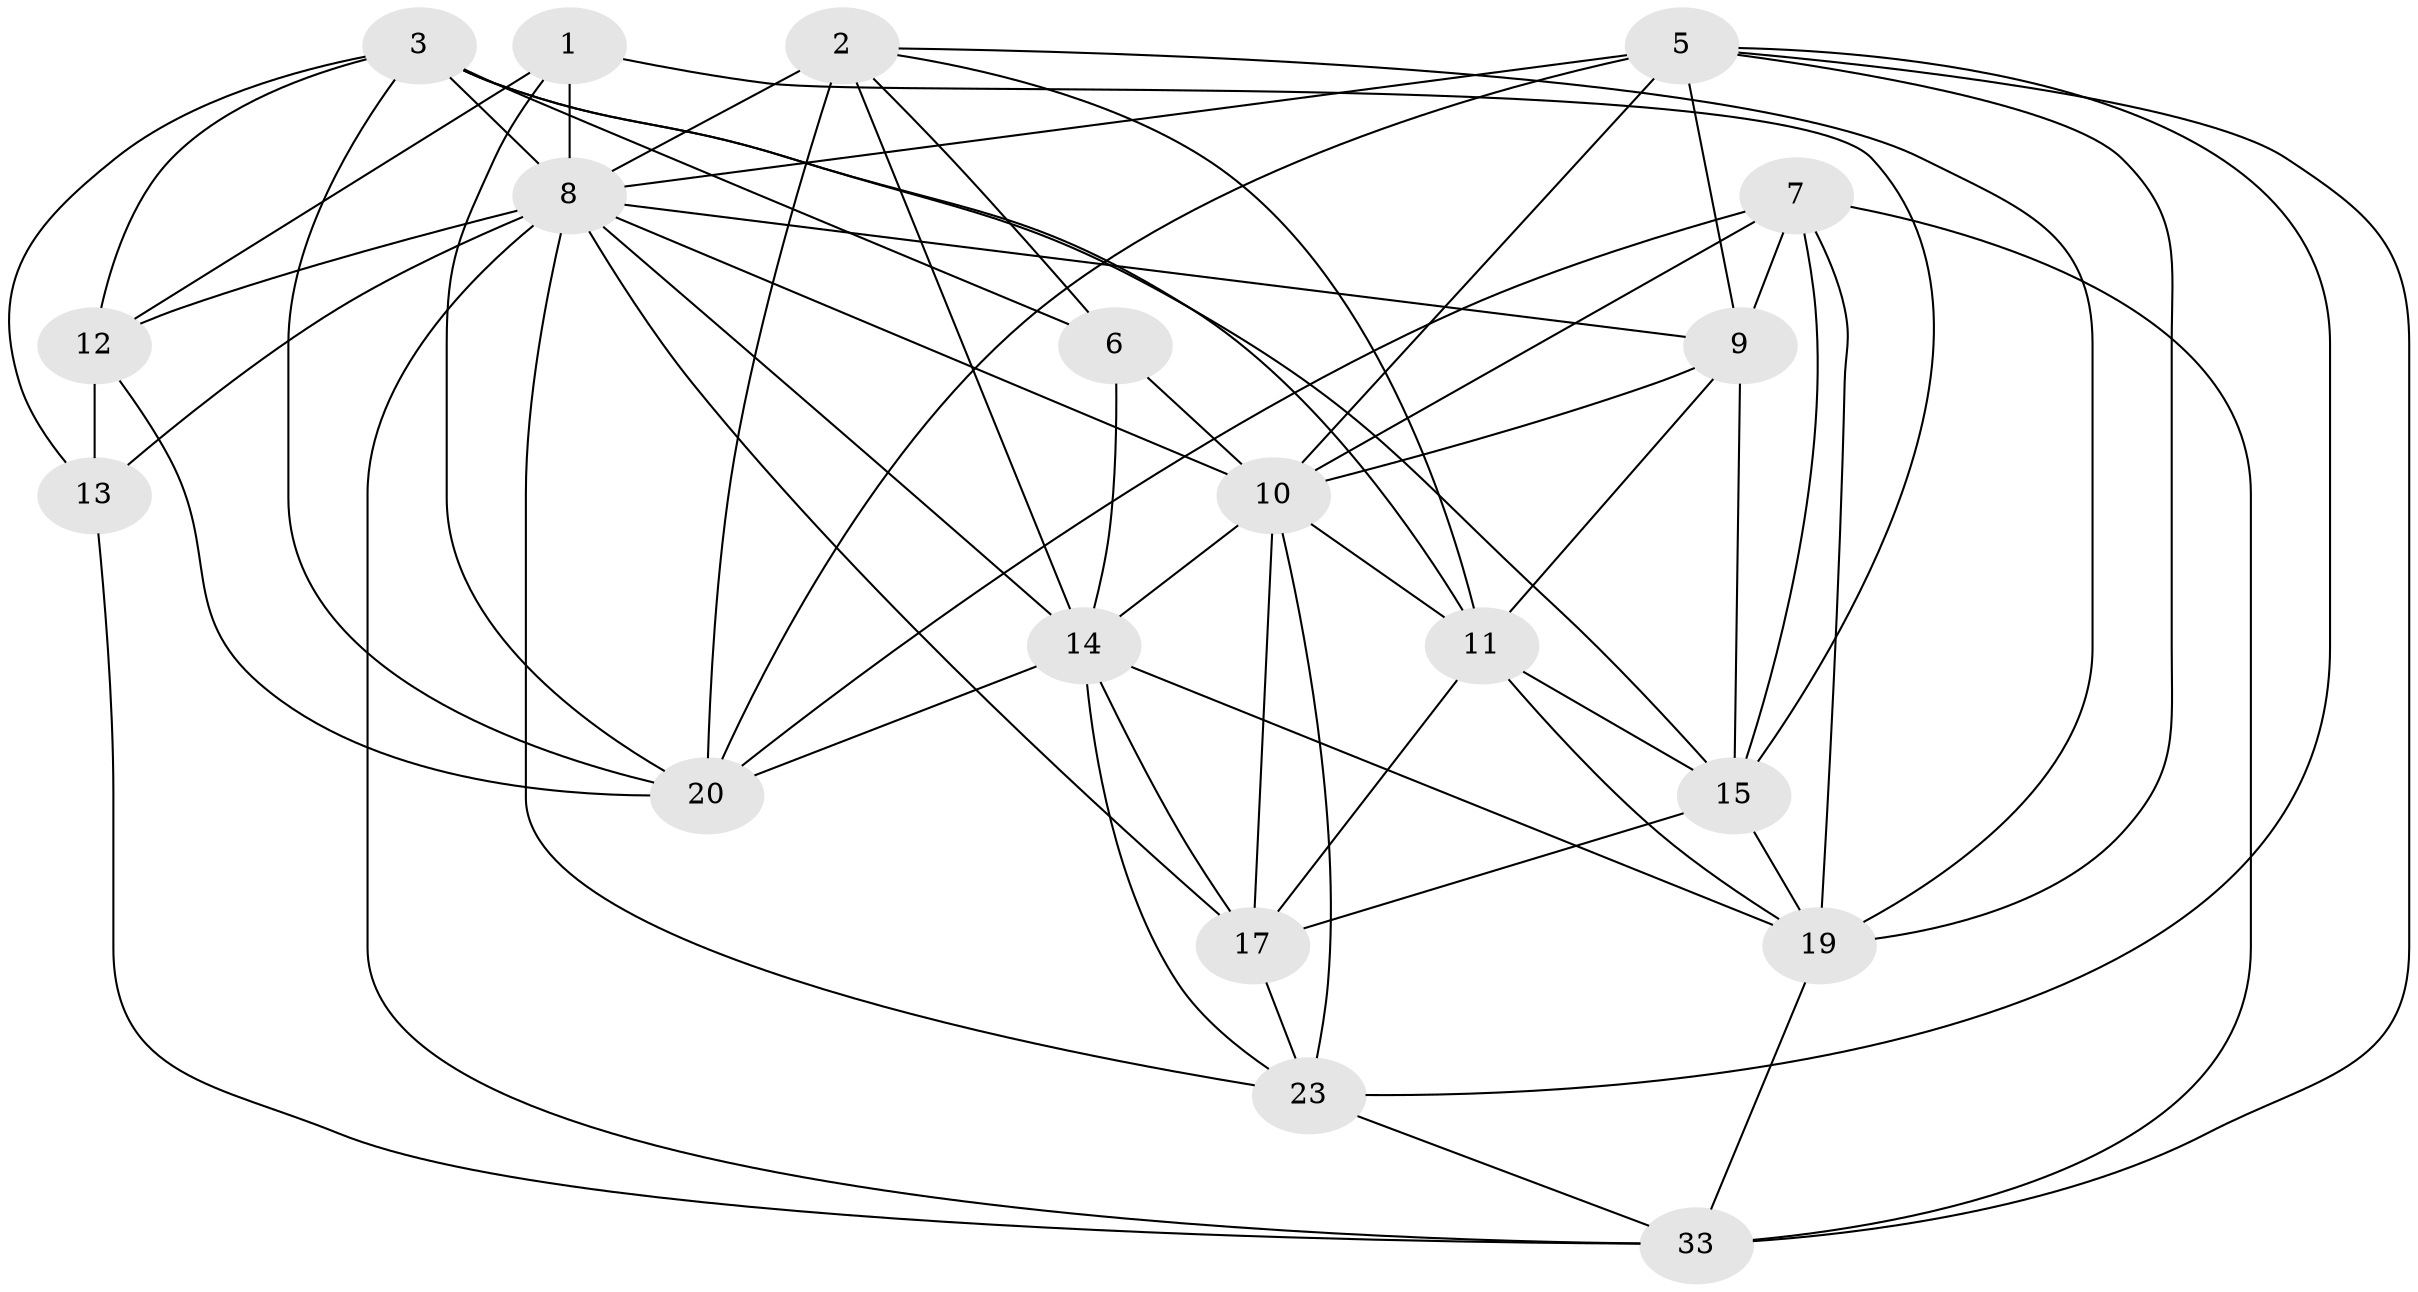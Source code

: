 // original degree distribution, {4: 1.0}
// Generated by graph-tools (version 1.1) at 2025/20/03/04/25 18:20:35]
// undirected, 19 vertices, 62 edges
graph export_dot {
graph [start="1"]
  node [color=gray90,style=filled];
  1 [super="+40+4"];
  2 [super="+54+36"];
  3 [super="+63+21"];
  5 [super="+43+25"];
  6;
  7 [super="+46+38"];
  8 [super="+48+47+56+41"];
  9 [super="+50+22"];
  10 [super="+55+37+18"];
  11 [super="+24+62"];
  12 [super="+42+31"];
  13;
  14 [super="+16+30+27"];
  15 [super="+29+35"];
  17 [super="+45+44"];
  19 [super="+49+28"];
  20 [super="+61+34"];
  23 [super="+39+64+32"];
  33 [super="+58"];
  1 -- 8 [weight=3];
  1 -- 12;
  1 -- 20;
  1 -- 15;
  2 -- 11;
  2 -- 8 [weight=3];
  2 -- 14;
  2 -- 6;
  2 -- 20;
  2 -- 19;
  3 -- 15;
  3 -- 11;
  3 -- 13;
  3 -- 6;
  3 -- 20;
  3 -- 8 [weight=2];
  3 -- 12;
  5 -- 23;
  5 -- 19 [weight=2];
  5 -- 20 [weight=2];
  5 -- 33;
  5 -- 8;
  5 -- 10;
  5 -- 9 [weight=2];
  6 -- 14;
  6 -- 10;
  7 -- 9;
  7 -- 33;
  7 -- 15;
  7 -- 20;
  7 -- 10 [weight=3];
  7 -- 19;
  8 -- 23 [weight=2];
  8 -- 14;
  8 -- 10 [weight=2];
  8 -- 17;
  8 -- 9;
  8 -- 33;
  8 -- 12 [weight=2];
  8 -- 13;
  9 -- 10 [weight=2];
  9 -- 11;
  9 -- 15;
  10 -- 23 [weight=2];
  10 -- 11;
  10 -- 17;
  10 -- 14;
  11 -- 17 [weight=2];
  11 -- 15;
  11 -- 19;
  12 -- 13;
  12 -- 20;
  13 -- 33;
  14 -- 17;
  14 -- 19;
  14 -- 20;
  14 -- 23;
  15 -- 17 [weight=2];
  15 -- 19;
  17 -- 23;
  19 -- 33;
  23 -- 33;
}
